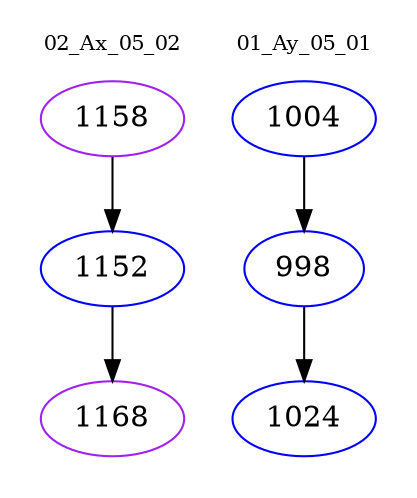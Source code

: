 digraph{
subgraph cluster_0 {
color = white
label = "02_Ax_05_02";
fontsize=10;
T0_1158 [label="1158", color="purple"]
T0_1158 -> T0_1152 [color="black"]
T0_1152 [label="1152", color="blue"]
T0_1152 -> T0_1168 [color="black"]
T0_1168 [label="1168", color="purple"]
}
subgraph cluster_1 {
color = white
label = "01_Ay_05_01";
fontsize=10;
T1_1004 [label="1004", color="blue"]
T1_1004 -> T1_998 [color="black"]
T1_998 [label="998", color="blue"]
T1_998 -> T1_1024 [color="black"]
T1_1024 [label="1024", color="blue"]
}
}

